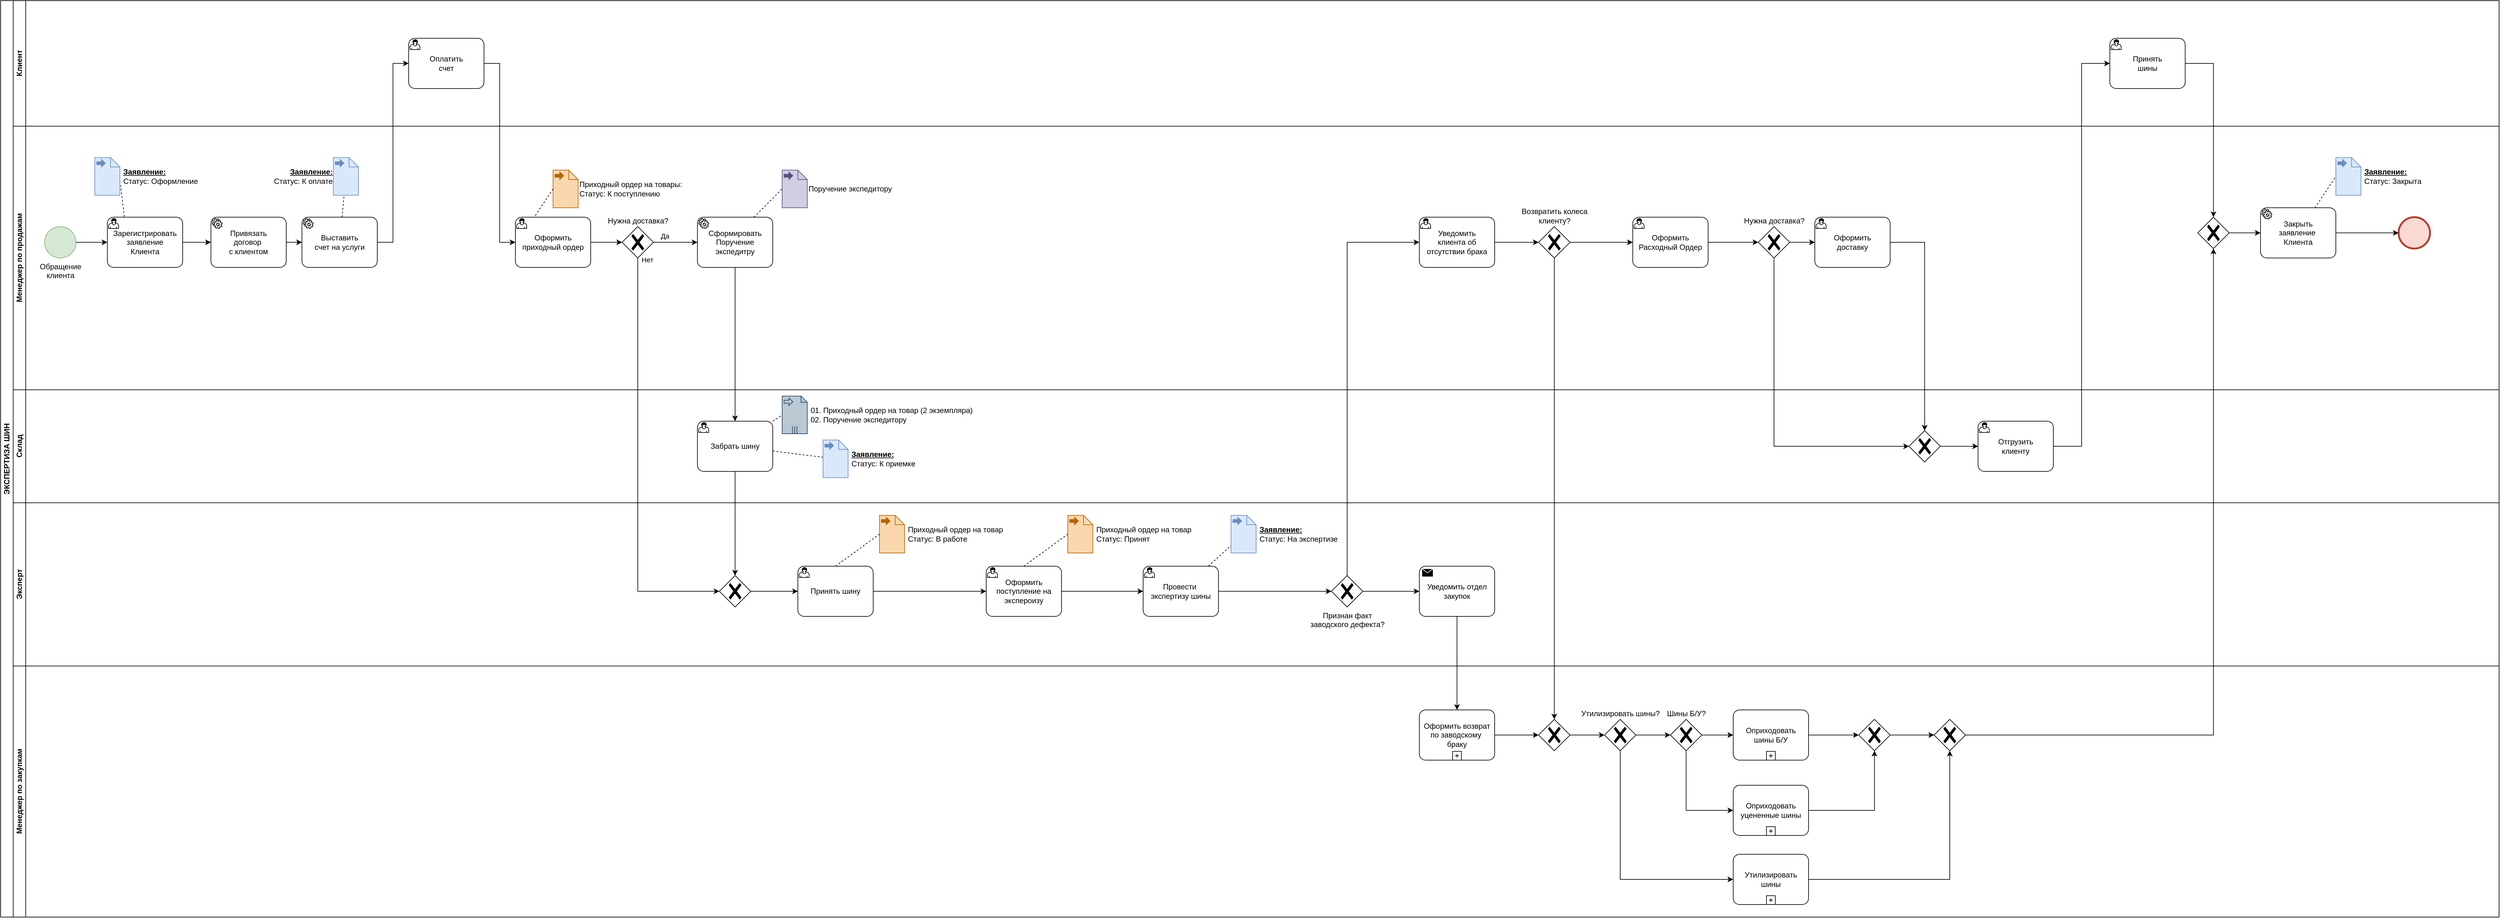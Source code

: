 <mxfile version="24.5.4" type="github">
  <diagram name="Page-1" id="2a216829-ef6e-dabb-86c1-c78162f3ba2b">
    <mxGraphModel dx="2788" dy="2712" grid="1" gridSize="10" guides="1" tooltips="1" connect="1" arrows="1" fold="1" page="1" pageScale="1" pageWidth="850" pageHeight="1100" background="none" math="0" shadow="0">
      <root>
        <mxCell id="0" />
        <mxCell id="1" parent="0" />
        <mxCell id="-9O4ighKIEZhMPFVjjVs-1" value="ЭКСПЕРТИЗА ШИН" style="swimlane;html=1;childLayout=stackLayout;resizeParent=1;resizeParentMax=0;horizontal=0;startSize=20;horizontalStack=0;whiteSpace=wrap;" vertex="1" parent="1">
          <mxGeometry x="30" y="-880" width="3980" height="1460" as="geometry" />
        </mxCell>
        <mxCell id="-9O4ighKIEZhMPFVjjVs-2" value="Клиент" style="swimlane;html=1;startSize=20;horizontal=0;" vertex="1" parent="-9O4ighKIEZhMPFVjjVs-1">
          <mxGeometry x="20" width="3960" height="200" as="geometry">
            <mxRectangle x="20" width="1130" height="30" as="alternateBounds" />
          </mxGeometry>
        </mxCell>
        <mxCell id="-9O4ighKIEZhMPFVjjVs-122" value="Оплатить&lt;div&gt;счет&lt;/div&gt;" style="points=[[0.25,0,0],[0.5,0,0],[0.75,0,0],[1,0.25,0],[1,0.5,0],[1,0.75,0],[0.75,1,0],[0.5,1,0],[0.25,1,0],[0,0.75,0],[0,0.5,0],[0,0.25,0]];shape=mxgraph.bpmn.task;whiteSpace=wrap;rectStyle=rounded;size=10;html=1;container=1;expand=0;collapsible=0;taskMarker=user;" vertex="1" parent="-9O4ighKIEZhMPFVjjVs-2">
          <mxGeometry x="630" y="60" width="120" height="80" as="geometry" />
        </mxCell>
        <mxCell id="-9O4ighKIEZhMPFVjjVs-202" value="Принять&lt;div&gt;шины&lt;/div&gt;" style="points=[[0.25,0,0],[0.5,0,0],[0.75,0,0],[1,0.25,0],[1,0.5,0],[1,0.75,0],[0.75,1,0],[0.5,1,0],[0.25,1,0],[0,0.75,0],[0,0.5,0],[0,0.25,0]];shape=mxgraph.bpmn.task;whiteSpace=wrap;rectStyle=rounded;size=10;html=1;container=1;expand=0;collapsible=0;taskMarker=user;" vertex="1" parent="-9O4ighKIEZhMPFVjjVs-2">
          <mxGeometry x="3340" y="60" width="120" height="80" as="geometry" />
        </mxCell>
        <mxCell id="-9O4ighKIEZhMPFVjjVs-98" value="Менеджер по продажам" style="swimlane;html=1;startSize=20;horizontal=0;" vertex="1" parent="-9O4ighKIEZhMPFVjjVs-1">
          <mxGeometry x="20" y="200" width="3960" height="420" as="geometry">
            <mxRectangle x="20" width="1130" height="30" as="alternateBounds" />
          </mxGeometry>
        </mxCell>
        <mxCell id="-9O4ighKIEZhMPFVjjVs-100" value="Обращение&lt;div&gt;клиента&lt;/div&gt;" style="points=[[0.145,0.145,0],[0.5,0,0],[0.855,0.145,0],[1,0.5,0],[0.855,0.855,0],[0.5,1,0],[0.145,0.855,0],[0,0.5,0]];shape=mxgraph.bpmn.event;html=1;verticalLabelPosition=bottom;labelBackgroundColor=#ffffff;verticalAlign=top;align=center;perimeter=ellipsePerimeter;outlineConnect=0;aspect=fixed;outline=standard;symbol=general;fillColor=#d5e8d4;strokeColor=#82b366;" vertex="1" parent="-9O4ighKIEZhMPFVjjVs-98">
          <mxGeometry x="50" y="160" width="50" height="50" as="geometry" />
        </mxCell>
        <mxCell id="-9O4ighKIEZhMPFVjjVs-101" value="Зарегистрировать&lt;div&gt;заявление&lt;/div&gt;&lt;div&gt;Клиента&lt;/div&gt;" style="points=[[0.25,0,0],[0.5,0,0],[0.75,0,0],[1,0.25,0],[1,0.5,0],[1,0.75,0],[0.75,1,0],[0.5,1,0],[0.25,1,0],[0,0.75,0],[0,0.5,0],[0,0.25,0]];shape=mxgraph.bpmn.task;whiteSpace=wrap;rectStyle=rounded;size=10;html=1;container=1;expand=0;collapsible=0;taskMarker=user;" vertex="1" parent="-9O4ighKIEZhMPFVjjVs-98">
          <mxGeometry x="150" y="145" width="120" height="80" as="geometry" />
        </mxCell>
        <mxCell id="-9O4ighKIEZhMPFVjjVs-104" value="Привязать&lt;div&gt;договор&amp;nbsp;&lt;/div&gt;&lt;div&gt;с клиентом&lt;/div&gt;" style="points=[[0.25,0,0],[0.5,0,0],[0.75,0,0],[1,0.25,0],[1,0.5,0],[1,0.75,0],[0.75,1,0],[0.5,1,0],[0.25,1,0],[0,0.75,0],[0,0.5,0],[0,0.25,0]];shape=mxgraph.bpmn.task;whiteSpace=wrap;rectStyle=rounded;size=10;html=1;container=1;expand=0;collapsible=0;taskMarker=service;" vertex="1" parent="-9O4ighKIEZhMPFVjjVs-98">
          <mxGeometry x="315" y="145" width="120" height="80" as="geometry" />
        </mxCell>
        <mxCell id="-9O4ighKIEZhMPFVjjVs-105" style="edgeStyle=orthogonalEdgeStyle;rounded=0;orthogonalLoop=1;jettySize=auto;html=1;entryX=0;entryY=0.5;entryDx=0;entryDy=0;entryPerimeter=0;" edge="1" parent="-9O4ighKIEZhMPFVjjVs-98" source="-9O4ighKIEZhMPFVjjVs-101" target="-9O4ighKIEZhMPFVjjVs-104">
          <mxGeometry relative="1" as="geometry" />
        </mxCell>
        <mxCell id="-9O4ighKIEZhMPFVjjVs-111" value="&amp;nbsp;&lt;b&gt;&lt;u&gt;Заявление:&lt;/u&gt;&lt;/b&gt;&lt;div&gt;&amp;nbsp;Статус: Оформление&lt;/div&gt;" style="shape=mxgraph.bpmn.data;labelPosition=right;verticalLabelPosition=middle;align=left;verticalAlign=middle;size=15;html=1;bpmnTransferType=output;fillColor=#dae8fc;strokeColor=#6c8ebf;" vertex="1" parent="-9O4ighKIEZhMPFVjjVs-98">
          <mxGeometry x="130" y="50" width="40" height="60" as="geometry" />
        </mxCell>
        <mxCell id="-9O4ighKIEZhMPFVjjVs-112" style="rounded=0;orthogonalLoop=1;jettySize=auto;html=1;exitX=0.225;exitY=-0.01;exitDx=0;exitDy=0;exitPerimeter=0;entryX=1.029;entryY=0.741;entryDx=0;entryDy=0;entryPerimeter=0;endArrow=none;endFill=0;dashed=1;" edge="1" parent="-9O4ighKIEZhMPFVjjVs-98" source="-9O4ighKIEZhMPFVjjVs-101" target="-9O4ighKIEZhMPFVjjVs-111">
          <mxGeometry relative="1" as="geometry" />
        </mxCell>
        <mxCell id="-9O4ighKIEZhMPFVjjVs-121" style="edgeStyle=orthogonalEdgeStyle;rounded=0;orthogonalLoop=1;jettySize=auto;html=1;entryX=0;entryY=0.5;entryDx=0;entryDy=0;entryPerimeter=0;" edge="1" parent="-9O4ighKIEZhMPFVjjVs-98" source="-9O4ighKIEZhMPFVjjVs-100" target="-9O4ighKIEZhMPFVjjVs-101">
          <mxGeometry relative="1" as="geometry" />
        </mxCell>
        <mxCell id="-9O4ighKIEZhMPFVjjVs-135" style="rounded=0;orthogonalLoop=1;jettySize=auto;html=1;dashed=1;endArrow=none;endFill=0;" edge="1" parent="-9O4ighKIEZhMPFVjjVs-98" source="-9O4ighKIEZhMPFVjjVs-123" target="-9O4ighKIEZhMPFVjjVs-134">
          <mxGeometry relative="1" as="geometry" />
        </mxCell>
        <mxCell id="-9O4ighKIEZhMPFVjjVs-123" value="Выставить&lt;div&gt;счет на услуги&lt;/div&gt;" style="points=[[0.25,0,0],[0.5,0,0],[0.75,0,0],[1,0.25,0],[1,0.5,0],[1,0.75,0],[0.75,1,0],[0.5,1,0],[0.25,1,0],[0,0.75,0],[0,0.5,0],[0,0.25,0]];shape=mxgraph.bpmn.task;whiteSpace=wrap;rectStyle=rounded;size=10;html=1;container=1;expand=0;collapsible=0;taskMarker=service;" vertex="1" parent="-9O4ighKIEZhMPFVjjVs-98">
          <mxGeometry x="460" y="145" width="120" height="80" as="geometry" />
        </mxCell>
        <mxCell id="-9O4ighKIEZhMPFVjjVs-124" style="edgeStyle=orthogonalEdgeStyle;rounded=0;orthogonalLoop=1;jettySize=auto;html=1;entryX=0;entryY=0.5;entryDx=0;entryDy=0;entryPerimeter=0;" edge="1" parent="-9O4ighKIEZhMPFVjjVs-98" source="-9O4ighKIEZhMPFVjjVs-104" target="-9O4ighKIEZhMPFVjjVs-123">
          <mxGeometry relative="1" as="geometry" />
        </mxCell>
        <mxCell id="-9O4ighKIEZhMPFVjjVs-103" value="Оформить приходный ордер" style="points=[[0.25,0,0],[0.5,0,0],[0.75,0,0],[1,0.25,0],[1,0.5,0],[1,0.75,0],[0.75,1,0],[0.5,1,0],[0.25,1,0],[0,0.75,0],[0,0.5,0],[0,0.25,0]];shape=mxgraph.bpmn.task;whiteSpace=wrap;rectStyle=rounded;size=10;html=1;container=1;expand=0;collapsible=0;taskMarker=user;" vertex="1" parent="-9O4ighKIEZhMPFVjjVs-98">
          <mxGeometry x="800" y="145" width="120" height="80" as="geometry" />
        </mxCell>
        <mxCell id="-9O4ighKIEZhMPFVjjVs-107" value="Нужна доставка?" style="points=[[0.25,0.25,0],[0.5,0,0],[0.75,0.25,0],[1,0.5,0],[0.75,0.75,0],[0.5,1,0],[0.25,0.75,0],[0,0.5,0]];shape=mxgraph.bpmn.gateway2;html=1;verticalLabelPosition=top;labelBackgroundColor=#ffffff;verticalAlign=bottom;align=center;perimeter=rhombusPerimeter;outlineConnect=0;outline=none;symbol=none;gwType=exclusive;labelPosition=center;" vertex="1" parent="-9O4ighKIEZhMPFVjjVs-98">
          <mxGeometry x="970" y="160" width="50" height="50" as="geometry" />
        </mxCell>
        <mxCell id="-9O4ighKIEZhMPFVjjVs-102" style="edgeStyle=orthogonalEdgeStyle;rounded=0;orthogonalLoop=1;jettySize=auto;html=1;" edge="1" parent="-9O4ighKIEZhMPFVjjVs-98" source="-9O4ighKIEZhMPFVjjVs-103" target="-9O4ighKIEZhMPFVjjVs-107">
          <mxGeometry relative="1" as="geometry" />
        </mxCell>
        <mxCell id="-9O4ighKIEZhMPFVjjVs-113" value="Приходный ордер на товары:&lt;div&gt;Статус: К поступлению&lt;/div&gt;" style="shape=mxgraph.bpmn.data;labelPosition=right;verticalLabelPosition=middle;align=left;verticalAlign=middle;size=15;html=1;bpmnTransferType=output;fillColor=#fad7ac;strokeColor=#b46504;" vertex="1" parent="-9O4ighKIEZhMPFVjjVs-98">
          <mxGeometry x="860" y="70" width="40" height="60" as="geometry" />
        </mxCell>
        <mxCell id="-9O4ighKIEZhMPFVjjVs-114" style="rounded=0;orthogonalLoop=1;jettySize=auto;html=1;entryX=0.25;entryY=0;entryDx=0;entryDy=0;entryPerimeter=0;exitX=0;exitY=0.5;exitDx=0;exitDy=0;exitPerimeter=0;endArrow=none;endFill=0;dashed=1;" edge="1" parent="-9O4ighKIEZhMPFVjjVs-98" source="-9O4ighKIEZhMPFVjjVs-113" target="-9O4ighKIEZhMPFVjjVs-103">
          <mxGeometry relative="1" as="geometry" />
        </mxCell>
        <mxCell id="-9O4ighKIEZhMPFVjjVs-108" value="Сформировать&lt;div&gt;Поручение экспедитру&lt;/div&gt;" style="points=[[0.25,0,0],[0.5,0,0],[0.75,0,0],[1,0.25,0],[1,0.5,0],[1,0.75,0],[0.75,1,0],[0.5,1,0],[0.25,1,0],[0,0.75,0],[0,0.5,0],[0,0.25,0]];shape=mxgraph.bpmn.task;whiteSpace=wrap;rectStyle=rounded;size=10;html=1;container=1;expand=0;collapsible=0;taskMarker=service;" vertex="1" parent="-9O4ighKIEZhMPFVjjVs-98">
          <mxGeometry x="1090" y="145" width="120" height="80" as="geometry" />
        </mxCell>
        <mxCell id="-9O4ighKIEZhMPFVjjVs-109" style="edgeStyle=orthogonalEdgeStyle;rounded=0;orthogonalLoop=1;jettySize=auto;html=1;entryX=0;entryY=0.5;entryDx=0;entryDy=0;entryPerimeter=0;" edge="1" parent="-9O4ighKIEZhMPFVjjVs-98" source="-9O4ighKIEZhMPFVjjVs-107" target="-9O4ighKIEZhMPFVjjVs-108">
          <mxGeometry relative="1" as="geometry" />
        </mxCell>
        <mxCell id="-9O4ighKIEZhMPFVjjVs-110" value="Да" style="edgeLabel;html=1;align=center;verticalAlign=middle;resizable=0;points=[];" vertex="1" connectable="0" parent="-9O4ighKIEZhMPFVjjVs-109">
          <mxGeometry x="-0.213" y="1" relative="1" as="geometry">
            <mxPoint x="-10" y="-9" as="offset" />
          </mxGeometry>
        </mxCell>
        <mxCell id="-9O4ighKIEZhMPFVjjVs-115" value="Поручение экспедитору" style="shape=mxgraph.bpmn.data;labelPosition=right;verticalLabelPosition=middle;align=left;verticalAlign=middle;size=15;html=1;bpmnTransferType=output;fillColor=#d0cee2;strokeColor=#56517e;" vertex="1" parent="-9O4ighKIEZhMPFVjjVs-98">
          <mxGeometry x="1225" y="70" width="40" height="60" as="geometry" />
        </mxCell>
        <mxCell id="-9O4ighKIEZhMPFVjjVs-127" style="rounded=0;orthogonalLoop=1;jettySize=auto;html=1;exitX=0.75;exitY=0;exitDx=0;exitDy=0;exitPerimeter=0;entryX=0;entryY=0.5;entryDx=0;entryDy=0;entryPerimeter=0;dashed=1;endArrow=none;endFill=0;" edge="1" parent="-9O4ighKIEZhMPFVjjVs-98" source="-9O4ighKIEZhMPFVjjVs-108" target="-9O4ighKIEZhMPFVjjVs-115">
          <mxGeometry relative="1" as="geometry" />
        </mxCell>
        <mxCell id="-9O4ighKIEZhMPFVjjVs-134" value="&amp;nbsp;&lt;b&gt;&lt;u&gt;Заявление:&lt;/u&gt;&lt;/b&gt;&lt;div&gt;&amp;nbsp;Статус: К оплате&lt;/div&gt;" style="shape=mxgraph.bpmn.data;labelPosition=left;verticalLabelPosition=middle;align=right;verticalAlign=middle;size=15;html=1;bpmnTransferType=output;fillColor=#dae8fc;strokeColor=#6c8ebf;" vertex="1" parent="-9O4ighKIEZhMPFVjjVs-98">
          <mxGeometry x="510" y="50" width="40" height="60" as="geometry" />
        </mxCell>
        <mxCell id="-9O4ighKIEZhMPFVjjVs-150" style="edgeStyle=orthogonalEdgeStyle;rounded=0;orthogonalLoop=1;jettySize=auto;html=1;entryX=0;entryY=0.5;entryDx=0;entryDy=0;entryPerimeter=0;" edge="1" parent="-9O4ighKIEZhMPFVjjVs-98" source="-9O4ighKIEZhMPFVjjVs-148" target="-9O4ighKIEZhMPFVjjVs-151">
          <mxGeometry relative="1" as="geometry">
            <mxPoint x="2330" y="185" as="targetPoint" />
          </mxGeometry>
        </mxCell>
        <mxCell id="-9O4ighKIEZhMPFVjjVs-148" value="Уведомить&lt;div&gt;клиента об&lt;/div&gt;&lt;div&gt;отсутствии брака&lt;/div&gt;" style="points=[[0.25,0,0],[0.5,0,0],[0.75,0,0],[1,0.25,0],[1,0.5,0],[1,0.75,0],[0.75,1,0],[0.5,1,0],[0.25,1,0],[0,0.75,0],[0,0.5,0],[0,0.25,0]];shape=mxgraph.bpmn.task;whiteSpace=wrap;rectStyle=rounded;size=10;html=1;container=1;expand=0;collapsible=0;taskMarker=user;" vertex="1" parent="-9O4ighKIEZhMPFVjjVs-98">
          <mxGeometry x="2240" y="145" width="120" height="80" as="geometry" />
        </mxCell>
        <mxCell id="-9O4ighKIEZhMPFVjjVs-193" style="edgeStyle=orthogonalEdgeStyle;rounded=0;orthogonalLoop=1;jettySize=auto;html=1;" edge="1" parent="-9O4ighKIEZhMPFVjjVs-98" source="-9O4ighKIEZhMPFVjjVs-151" target="-9O4ighKIEZhMPFVjjVs-192">
          <mxGeometry relative="1" as="geometry" />
        </mxCell>
        <mxCell id="-9O4ighKIEZhMPFVjjVs-151" value="Возвратить колеса&lt;div&gt;клиенту?&lt;/div&gt;" style="points=[[0.25,0.25,0],[0.5,0,0],[0.75,0.25,0],[1,0.5,0],[0.75,0.75,0],[0.5,1,0],[0.25,0.75,0],[0,0.5,0]];shape=mxgraph.bpmn.gateway2;html=1;verticalLabelPosition=top;labelBackgroundColor=#ffffff;verticalAlign=bottom;align=center;perimeter=rhombusPerimeter;outlineConnect=0;outline=none;symbol=none;gwType=exclusive;labelPosition=center;" vertex="1" parent="-9O4ighKIEZhMPFVjjVs-98">
          <mxGeometry x="2430" y="160" width="50" height="50" as="geometry" />
        </mxCell>
        <mxCell id="-9O4ighKIEZhMPFVjjVs-164" value="Нужна доставка?" style="points=[[0.25,0.25,0],[0.5,0,0],[0.75,0.25,0],[1,0.5,0],[0.75,0.75,0],[0.5,1,0],[0.25,0.75,0],[0,0.5,0]];shape=mxgraph.bpmn.gateway2;html=1;verticalLabelPosition=top;labelBackgroundColor=#ffffff;verticalAlign=bottom;align=center;perimeter=rhombusPerimeter;outlineConnect=0;outline=none;symbol=none;gwType=exclusive;labelPosition=center;" vertex="1" parent="-9O4ighKIEZhMPFVjjVs-98">
          <mxGeometry x="2780" y="160" width="50" height="50" as="geometry" />
        </mxCell>
        <mxCell id="-9O4ighKIEZhMPFVjjVs-190" value="Оформить&lt;div&gt;доставку&lt;/div&gt;" style="points=[[0.25,0,0],[0.5,0,0],[0.75,0,0],[1,0.25,0],[1,0.5,0],[1,0.75,0],[0.75,1,0],[0.5,1,0],[0.25,1,0],[0,0.75,0],[0,0.5,0],[0,0.25,0]];shape=mxgraph.bpmn.task;whiteSpace=wrap;rectStyle=rounded;size=10;html=1;container=1;expand=0;collapsible=0;taskMarker=user;" vertex="1" parent="-9O4ighKIEZhMPFVjjVs-98">
          <mxGeometry x="2870" y="145" width="120" height="80" as="geometry" />
        </mxCell>
        <mxCell id="-9O4ighKIEZhMPFVjjVs-191" style="edgeStyle=orthogonalEdgeStyle;rounded=0;orthogonalLoop=1;jettySize=auto;html=1;entryX=0;entryY=0.5;entryDx=0;entryDy=0;entryPerimeter=0;" edge="1" parent="-9O4ighKIEZhMPFVjjVs-98" source="-9O4ighKIEZhMPFVjjVs-164" target="-9O4ighKIEZhMPFVjjVs-190">
          <mxGeometry relative="1" as="geometry" />
        </mxCell>
        <mxCell id="-9O4ighKIEZhMPFVjjVs-192" value="Оформить&lt;div&gt;Расходный Ордер&lt;/div&gt;" style="points=[[0.25,0,0],[0.5,0,0],[0.75,0,0],[1,0.25,0],[1,0.5,0],[1,0.75,0],[0.75,1,0],[0.5,1,0],[0.25,1,0],[0,0.75,0],[0,0.5,0],[0,0.25,0]];shape=mxgraph.bpmn.task;whiteSpace=wrap;rectStyle=rounded;size=10;html=1;container=1;expand=0;collapsible=0;taskMarker=user;" vertex="1" parent="-9O4ighKIEZhMPFVjjVs-98">
          <mxGeometry x="2580" y="145" width="120" height="80" as="geometry" />
        </mxCell>
        <mxCell id="-9O4ighKIEZhMPFVjjVs-194" style="edgeStyle=orthogonalEdgeStyle;rounded=0;orthogonalLoop=1;jettySize=auto;html=1;entryX=0;entryY=0.5;entryDx=0;entryDy=0;entryPerimeter=0;" edge="1" parent="-9O4ighKIEZhMPFVjjVs-98" source="-9O4ighKIEZhMPFVjjVs-192" target="-9O4ighKIEZhMPFVjjVs-164">
          <mxGeometry relative="1" as="geometry" />
        </mxCell>
        <mxCell id="-9O4ighKIEZhMPFVjjVs-217" style="edgeStyle=orthogonalEdgeStyle;rounded=0;orthogonalLoop=1;jettySize=auto;html=1;" edge="1" parent="-9O4ighKIEZhMPFVjjVs-98" source="-9O4ighKIEZhMPFVjjVs-212" target="-9O4ighKIEZhMPFVjjVs-216">
          <mxGeometry relative="1" as="geometry" />
        </mxCell>
        <mxCell id="-9O4ighKIEZhMPFVjjVs-212" value="" style="points=[[0.25,0.25,0],[0.5,0,0],[0.75,0.25,0],[1,0.5,0],[0.75,0.75,0],[0.5,1,0],[0.25,0.75,0],[0,0.5,0]];shape=mxgraph.bpmn.gateway2;html=1;verticalLabelPosition=bottom;labelBackgroundColor=#ffffff;verticalAlign=top;align=center;perimeter=rhombusPerimeter;outlineConnect=0;outline=none;symbol=none;gwType=exclusive;" vertex="1" parent="-9O4ighKIEZhMPFVjjVs-98">
          <mxGeometry x="3480" y="145" width="50" height="50" as="geometry" />
        </mxCell>
        <mxCell id="-9O4ighKIEZhMPFVjjVs-216" value="Закрыть&lt;div&gt;заявление&amp;nbsp;&lt;/div&gt;&lt;div&gt;Клиента&lt;/div&gt;" style="points=[[0.25,0,0],[0.5,0,0],[0.75,0,0],[1,0.25,0],[1,0.5,0],[1,0.75,0],[0.75,1,0],[0.5,1,0],[0.25,1,0],[0,0.75,0],[0,0.5,0],[0,0.25,0]];shape=mxgraph.bpmn.task;whiteSpace=wrap;rectStyle=rounded;size=10;html=1;container=1;expand=0;collapsible=0;taskMarker=service;" vertex="1" parent="-9O4ighKIEZhMPFVjjVs-98">
          <mxGeometry x="3580" y="130" width="120" height="80" as="geometry" />
        </mxCell>
        <mxCell id="-9O4ighKIEZhMPFVjjVs-219" value="" style="points=[[0.145,0.145,0],[0.5,0,0],[0.855,0.145,0],[1,0.5,0],[0.855,0.855,0],[0.5,1,0],[0.145,0.855,0],[0,0.5,0]];shape=mxgraph.bpmn.event;html=1;verticalLabelPosition=bottom;labelBackgroundColor=#ffffff;verticalAlign=top;align=center;perimeter=ellipsePerimeter;outlineConnect=0;aspect=fixed;outline=end;symbol=terminate2;fillColor=#fad9d5;strokeColor=#ae4132;" vertex="1" parent="-9O4ighKIEZhMPFVjjVs-98">
          <mxGeometry x="3800" y="145" width="50" height="50" as="geometry" />
        </mxCell>
        <mxCell id="-9O4ighKIEZhMPFVjjVs-220" style="edgeStyle=orthogonalEdgeStyle;rounded=0;orthogonalLoop=1;jettySize=auto;html=1;entryX=0;entryY=0.5;entryDx=0;entryDy=0;entryPerimeter=0;" edge="1" parent="-9O4ighKIEZhMPFVjjVs-98" source="-9O4ighKIEZhMPFVjjVs-216" target="-9O4ighKIEZhMPFVjjVs-219">
          <mxGeometry relative="1" as="geometry" />
        </mxCell>
        <mxCell id="-9O4ighKIEZhMPFVjjVs-221" value="&amp;nbsp;&lt;b&gt;&lt;u&gt;Заявление:&lt;/u&gt;&lt;/b&gt;&lt;div&gt;&amp;nbsp;Статус: Закрыта&lt;/div&gt;" style="shape=mxgraph.bpmn.data;labelPosition=right;verticalLabelPosition=middle;align=left;verticalAlign=middle;size=15;html=1;bpmnTransferType=output;fillColor=#dae8fc;strokeColor=#6c8ebf;" vertex="1" parent="-9O4ighKIEZhMPFVjjVs-98">
          <mxGeometry x="3700" y="50" width="40" height="60" as="geometry" />
        </mxCell>
        <mxCell id="-9O4ighKIEZhMPFVjjVs-222" style="rounded=0;orthogonalLoop=1;jettySize=auto;html=1;entryX=0;entryY=0.5;entryDx=0;entryDy=0;entryPerimeter=0;dashed=1;endArrow=none;endFill=0;" edge="1" parent="-9O4ighKIEZhMPFVjjVs-98" source="-9O4ighKIEZhMPFVjjVs-216" target="-9O4ighKIEZhMPFVjjVs-221">
          <mxGeometry relative="1" as="geometry" />
        </mxCell>
        <mxCell id="-9O4ighKIEZhMPFVjjVs-3" value="Склад" style="swimlane;html=1;startSize=20;horizontal=0;" vertex="1" parent="-9O4ighKIEZhMPFVjjVs-1">
          <mxGeometry x="20" y="620" width="3960" height="180" as="geometry" />
        </mxCell>
        <mxCell id="-9O4ighKIEZhMPFVjjVs-137" style="rounded=0;orthogonalLoop=1;jettySize=auto;html=1;dashed=1;endArrow=none;endFill=0;" edge="1" parent="-9O4ighKIEZhMPFVjjVs-3" source="-9O4ighKIEZhMPFVjjVs-42" target="-9O4ighKIEZhMPFVjjVs-136">
          <mxGeometry relative="1" as="geometry" />
        </mxCell>
        <mxCell id="-9O4ighKIEZhMPFVjjVs-42" value="Забрать шину" style="points=[[0.25,0,0],[0.5,0,0],[0.75,0,0],[1,0.25,0],[1,0.5,0],[1,0.75,0],[0.75,1,0],[0.5,1,0],[0.25,1,0],[0,0.75,0],[0,0.5,0],[0,0.25,0]];shape=mxgraph.bpmn.task;whiteSpace=wrap;rectStyle=rounded;size=10;html=1;container=1;expand=0;collapsible=0;taskMarker=user;" vertex="1" parent="-9O4ighKIEZhMPFVjjVs-3">
          <mxGeometry x="1090" y="50" width="120" height="80" as="geometry" />
        </mxCell>
        <mxCell id="-9O4ighKIEZhMPFVjjVs-83" value="&amp;nbsp;01. Приходный ордер на товар (2 экземпляра)&lt;div&gt;&amp;nbsp;02. Поручение экспедитору&lt;/div&gt;" style="shape=mxgraph.bpmn.data;labelPosition=right;verticalLabelPosition=middle;align=left;verticalAlign=middle;size=10;html=1;bpmnTransferType=input;isCollection=1;fillColor=#bac8d3;strokeColor=#23445d;" vertex="1" parent="-9O4ighKIEZhMPFVjjVs-3">
          <mxGeometry x="1225" y="10" width="40" height="60" as="geometry" />
        </mxCell>
        <mxCell id="-9O4ighKIEZhMPFVjjVs-84" style="rounded=0;orthogonalLoop=1;jettySize=auto;html=1;entryX=0;entryY=0.5;entryDx=0;entryDy=0;entryPerimeter=0;dashed=1;endArrow=none;endFill=0;" edge="1" parent="-9O4ighKIEZhMPFVjjVs-3" source="-9O4ighKIEZhMPFVjjVs-42" target="-9O4ighKIEZhMPFVjjVs-83">
          <mxGeometry relative="1" as="geometry" />
        </mxCell>
        <mxCell id="-9O4ighKIEZhMPFVjjVs-136" value="&amp;nbsp;&lt;b&gt;&lt;u&gt;Заявление:&lt;/u&gt;&lt;/b&gt;&lt;div&gt;&amp;nbsp;Статус: К приемке&lt;/div&gt;" style="shape=mxgraph.bpmn.data;labelPosition=right;verticalLabelPosition=middle;align=left;verticalAlign=middle;size=15;html=1;bpmnTransferType=output;fillColor=#dae8fc;strokeColor=#6c8ebf;" vertex="1" parent="-9O4ighKIEZhMPFVjjVs-3">
          <mxGeometry x="1290" y="80" width="40" height="60" as="geometry" />
        </mxCell>
        <mxCell id="-9O4ighKIEZhMPFVjjVs-195" value="Отгрузить&lt;div&gt;клиенту&lt;/div&gt;" style="points=[[0.25,0,0],[0.5,0,0],[0.75,0,0],[1,0.25,0],[1,0.5,0],[1,0.75,0],[0.75,1,0],[0.5,1,0],[0.25,1,0],[0,0.75,0],[0,0.5,0],[0,0.25,0]];shape=mxgraph.bpmn.task;whiteSpace=wrap;rectStyle=rounded;size=10;html=1;container=1;expand=0;collapsible=0;taskMarker=user;" vertex="1" parent="-9O4ighKIEZhMPFVjjVs-3">
          <mxGeometry x="3130" y="50" width="120" height="80" as="geometry" />
        </mxCell>
        <mxCell id="-9O4ighKIEZhMPFVjjVs-197" value="" style="points=[[0.25,0.25,0],[0.5,0,0],[0.75,0.25,0],[1,0.5,0],[0.75,0.75,0],[0.5,1,0],[0.25,0.75,0],[0,0.5,0]];shape=mxgraph.bpmn.gateway2;html=1;verticalLabelPosition=top;labelBackgroundColor=#ffffff;verticalAlign=bottom;align=center;perimeter=rhombusPerimeter;outlineConnect=0;outline=none;symbol=none;gwType=exclusive;labelPosition=center;" vertex="1" parent="-9O4ighKIEZhMPFVjjVs-3">
          <mxGeometry x="3020" y="65" width="50" height="50" as="geometry" />
        </mxCell>
        <mxCell id="-9O4ighKIEZhMPFVjjVs-201" style="edgeStyle=orthogonalEdgeStyle;rounded=0;orthogonalLoop=1;jettySize=auto;html=1;entryX=0;entryY=0.5;entryDx=0;entryDy=0;entryPerimeter=0;" edge="1" parent="-9O4ighKIEZhMPFVjjVs-3" source="-9O4ighKIEZhMPFVjjVs-197" target="-9O4ighKIEZhMPFVjjVs-195">
          <mxGeometry relative="1" as="geometry" />
        </mxCell>
        <mxCell id="-9O4ighKIEZhMPFVjjVs-4" value="Эксперт" style="swimlane;html=1;startSize=20;horizontal=0;" vertex="1" parent="-9O4ighKIEZhMPFVjjVs-1">
          <mxGeometry x="20" y="800" width="3960" height="260" as="geometry" />
        </mxCell>
        <mxCell id="-9O4ighKIEZhMPFVjjVs-45" value="" style="points=[[0.25,0.25,0],[0.5,0,0],[0.75,0.25,0],[1,0.5,0],[0.75,0.75,0],[0.5,1,0],[0.25,0.75,0],[0,0.5,0]];shape=mxgraph.bpmn.gateway2;html=1;verticalLabelPosition=top;labelBackgroundColor=#ffffff;verticalAlign=bottom;align=center;perimeter=rhombusPerimeter;outlineConnect=0;outline=none;symbol=none;gwType=exclusive;labelPosition=center;" vertex="1" parent="-9O4ighKIEZhMPFVjjVs-4">
          <mxGeometry x="1125" y="116" width="50" height="50" as="geometry" />
        </mxCell>
        <mxCell id="-9O4ighKIEZhMPFVjjVs-49" value="Принять шину" style="points=[[0.25,0,0],[0.5,0,0],[0.75,0,0],[1,0.25,0],[1,0.5,0],[1,0.75,0],[0.75,1,0],[0.5,1,0],[0.25,1,0],[0,0.75,0],[0,0.5,0],[0,0.25,0]];shape=mxgraph.bpmn.task;whiteSpace=wrap;rectStyle=rounded;size=10;html=1;container=1;expand=0;collapsible=0;taskMarker=user;" vertex="1" parent="-9O4ighKIEZhMPFVjjVs-4">
          <mxGeometry x="1250" y="101" width="120" height="80" as="geometry" />
        </mxCell>
        <mxCell id="-9O4ighKIEZhMPFVjjVs-51" style="edgeStyle=orthogonalEdgeStyle;rounded=0;orthogonalLoop=1;jettySize=auto;html=1;" edge="1" parent="-9O4ighKIEZhMPFVjjVs-4" source="-9O4ighKIEZhMPFVjjVs-45" target="-9O4ighKIEZhMPFVjjVs-49">
          <mxGeometry relative="1" as="geometry" />
        </mxCell>
        <mxCell id="-9O4ighKIEZhMPFVjjVs-92" value="&lt;span style=&quot;text-align: left;&quot;&gt;&amp;nbsp;Приходный ордер на товар&lt;/span&gt;&lt;div style=&quot;text-align: left;&quot;&gt;&amp;nbsp;Статус: В работе&lt;/div&gt;" style="shape=mxgraph.bpmn.data;labelPosition=right;verticalLabelPosition=middle;align=left;verticalAlign=middle;size=15;html=1;bpmnTransferType=output;fillColor=#fad7ac;strokeColor=#b46504;" vertex="1" parent="-9O4ighKIEZhMPFVjjVs-4">
          <mxGeometry x="1380" y="20" width="40" height="60" as="geometry" />
        </mxCell>
        <mxCell id="-9O4ighKIEZhMPFVjjVs-89" style="rounded=0;orthogonalLoop=1;jettySize=auto;html=1;exitX=0.5;exitY=0;exitDx=0;exitDy=0;exitPerimeter=0;endArrow=none;endFill=0;dashed=1;entryX=0;entryY=0.5;entryDx=0;entryDy=0;entryPerimeter=0;" edge="1" parent="-9O4ighKIEZhMPFVjjVs-4" source="-9O4ighKIEZhMPFVjjVs-49" target="-9O4ighKIEZhMPFVjjVs-92">
          <mxGeometry relative="1" as="geometry">
            <mxPoint x="1400.72" y="91.76" as="targetPoint" />
          </mxGeometry>
        </mxCell>
        <mxCell id="-9O4ighKIEZhMPFVjjVs-52" value="Оформить поступление на экспероизу" style="points=[[0.25,0,0],[0.5,0,0],[0.75,0,0],[1,0.25,0],[1,0.5,0],[1,0.75,0],[0.75,1,0],[0.5,1,0],[0.25,1,0],[0,0.75,0],[0,0.5,0],[0,0.25,0]];shape=mxgraph.bpmn.task;whiteSpace=wrap;rectStyle=rounded;size=10;html=1;container=1;expand=0;collapsible=0;taskMarker=user;" vertex="1" parent="-9O4ighKIEZhMPFVjjVs-4">
          <mxGeometry x="1550" y="101" width="120" height="80" as="geometry" />
        </mxCell>
        <mxCell id="-9O4ighKIEZhMPFVjjVs-53" style="edgeStyle=orthogonalEdgeStyle;rounded=0;orthogonalLoop=1;jettySize=auto;html=1;entryX=0;entryY=0.5;entryDx=0;entryDy=0;entryPerimeter=0;" edge="1" parent="-9O4ighKIEZhMPFVjjVs-4" source="-9O4ighKIEZhMPFVjjVs-49" target="-9O4ighKIEZhMPFVjjVs-52">
          <mxGeometry relative="1" as="geometry" />
        </mxCell>
        <mxCell id="-9O4ighKIEZhMPFVjjVs-95" value="&lt;span style=&quot;text-align: left;&quot;&gt;&amp;nbsp;Приходный ордер на товар&lt;/span&gt;&lt;div style=&quot;text-align: left;&quot;&gt;&amp;nbsp;Статус: Принят&lt;/div&gt;" style="shape=mxgraph.bpmn.data;labelPosition=right;verticalLabelPosition=middle;align=left;verticalAlign=middle;size=15;html=1;bpmnTransferType=output;fillColor=#fad7ac;strokeColor=#b46504;" vertex="1" parent="-9O4ighKIEZhMPFVjjVs-4">
          <mxGeometry x="1680" y="20" width="40" height="60" as="geometry" />
        </mxCell>
        <mxCell id="-9O4ighKIEZhMPFVjjVs-96" style="rounded=0;orthogonalLoop=1;jettySize=auto;html=1;exitX=0.5;exitY=0;exitDx=0;exitDy=0;exitPerimeter=0;entryX=0;entryY=0.5;entryDx=0;entryDy=0;entryPerimeter=0;dashed=1;endArrow=none;endFill=0;" edge="1" parent="-9O4ighKIEZhMPFVjjVs-4" source="-9O4ighKIEZhMPFVjjVs-52" target="-9O4ighKIEZhMPFVjjVs-95">
          <mxGeometry relative="1" as="geometry">
            <mxPoint x="1680.0" y="86" as="targetPoint" />
          </mxGeometry>
        </mxCell>
        <mxCell id="-9O4ighKIEZhMPFVjjVs-74" value="Провести&amp;nbsp;&lt;div&gt;экспертизу шины&lt;/div&gt;" style="points=[[0.25,0,0],[0.5,0,0],[0.75,0,0],[1,0.25,0],[1,0.5,0],[1,0.75,0],[0.75,1,0],[0.5,1,0],[0.25,1,0],[0,0.75,0],[0,0.5,0],[0,0.25,0]];shape=mxgraph.bpmn.task;whiteSpace=wrap;rectStyle=rounded;size=10;html=1;container=1;expand=0;collapsible=0;taskMarker=user;" vertex="1" parent="-9O4ighKIEZhMPFVjjVs-4">
          <mxGeometry x="1800" y="101" width="120" height="80" as="geometry" />
        </mxCell>
        <mxCell id="-9O4ighKIEZhMPFVjjVs-75" style="edgeStyle=orthogonalEdgeStyle;rounded=0;orthogonalLoop=1;jettySize=auto;html=1;" edge="1" parent="-9O4ighKIEZhMPFVjjVs-4" source="-9O4ighKIEZhMPFVjjVs-52" target="-9O4ighKIEZhMPFVjjVs-74">
          <mxGeometry relative="1" as="geometry" />
        </mxCell>
        <mxCell id="-9O4ighKIEZhMPFVjjVs-143" value="Признан факт&lt;div&gt;заводского дефекта?&lt;/div&gt;" style="points=[[0.25,0.25,0],[0.5,0,0],[0.75,0.25,0],[1,0.5,0],[0.75,0.75,0],[0.5,1,0],[0.25,0.75,0],[0,0.5,0]];shape=mxgraph.bpmn.gateway2;html=1;verticalLabelPosition=bottom;labelBackgroundColor=#ffffff;verticalAlign=top;align=center;perimeter=rhombusPerimeter;outlineConnect=0;outline=none;symbol=none;gwType=exclusive;labelPosition=center;" vertex="1" parent="-9O4ighKIEZhMPFVjjVs-4">
          <mxGeometry x="2100" y="116" width="50" height="50" as="geometry" />
        </mxCell>
        <mxCell id="-9O4ighKIEZhMPFVjjVs-144" style="edgeStyle=orthogonalEdgeStyle;rounded=0;orthogonalLoop=1;jettySize=auto;html=1;" edge="1" parent="-9O4ighKIEZhMPFVjjVs-4" source="-9O4ighKIEZhMPFVjjVs-74" target="-9O4ighKIEZhMPFVjjVs-143">
          <mxGeometry relative="1" as="geometry" />
        </mxCell>
        <mxCell id="-9O4ighKIEZhMPFVjjVs-168" value="Уведомить отдел&lt;div&gt;закупок&lt;/div&gt;" style="points=[[0.25,0,0],[0.5,0,0],[0.75,0,0],[1,0.25,0],[1,0.5,0],[1,0.75,0],[0.75,1,0],[0.5,1,0],[0.25,1,0],[0,0.75,0],[0,0.5,0],[0,0.25,0]];shape=mxgraph.bpmn.task;whiteSpace=wrap;rectStyle=rounded;size=10;html=1;container=1;expand=0;collapsible=0;taskMarker=send;" vertex="1" parent="-9O4ighKIEZhMPFVjjVs-4">
          <mxGeometry x="2240" y="101" width="120" height="80" as="geometry" />
        </mxCell>
        <mxCell id="-9O4ighKIEZhMPFVjjVs-169" style="edgeStyle=orthogonalEdgeStyle;rounded=0;orthogonalLoop=1;jettySize=auto;html=1;" edge="1" parent="-9O4ighKIEZhMPFVjjVs-4" source="-9O4ighKIEZhMPFVjjVs-143" target="-9O4ighKIEZhMPFVjjVs-168">
          <mxGeometry relative="1" as="geometry" />
        </mxCell>
        <mxCell id="-9O4ighKIEZhMPFVjjVs-140" value="&amp;nbsp;&lt;b&gt;&lt;u&gt;Заявление:&lt;/u&gt;&lt;/b&gt;&lt;div&gt;&amp;nbsp;Статус: На экспертизе&lt;/div&gt;" style="shape=mxgraph.bpmn.data;labelPosition=right;verticalLabelPosition=middle;align=left;verticalAlign=middle;size=15;html=1;bpmnTransferType=output;fillColor=#dae8fc;strokeColor=#6c8ebf;" vertex="1" parent="-9O4ighKIEZhMPFVjjVs-4">
          <mxGeometry x="1940" y="20" width="40" height="60" as="geometry" />
        </mxCell>
        <mxCell id="-9O4ighKIEZhMPFVjjVs-141" style="rounded=0;orthogonalLoop=1;jettySize=auto;html=1;dashed=1;endArrow=none;endFill=0;" edge="1" parent="-9O4ighKIEZhMPFVjjVs-4" source="-9O4ighKIEZhMPFVjjVs-74" target="-9O4ighKIEZhMPFVjjVs-140">
          <mxGeometry relative="1" as="geometry" />
        </mxCell>
        <mxCell id="-9O4ighKIEZhMPFVjjVs-50" style="edgeStyle=orthogonalEdgeStyle;rounded=0;orthogonalLoop=1;jettySize=auto;html=1;entryX=0.5;entryY=0;entryDx=0;entryDy=0;entryPerimeter=0;" edge="1" parent="-9O4ighKIEZhMPFVjjVs-1" source="-9O4ighKIEZhMPFVjjVs-42" target="-9O4ighKIEZhMPFVjjVs-45">
          <mxGeometry relative="1" as="geometry" />
        </mxCell>
        <mxCell id="-9O4ighKIEZhMPFVjjVs-125" style="edgeStyle=orthogonalEdgeStyle;rounded=0;orthogonalLoop=1;jettySize=auto;html=1;entryX=0;entryY=0.5;entryDx=0;entryDy=0;entryPerimeter=0;" edge="1" parent="-9O4ighKIEZhMPFVjjVs-1" source="-9O4ighKIEZhMPFVjjVs-123" target="-9O4ighKIEZhMPFVjjVs-122">
          <mxGeometry relative="1" as="geometry" />
        </mxCell>
        <mxCell id="-9O4ighKIEZhMPFVjjVs-126" style="edgeStyle=orthogonalEdgeStyle;rounded=0;orthogonalLoop=1;jettySize=auto;html=1;entryX=0;entryY=0.5;entryDx=0;entryDy=0;entryPerimeter=0;" edge="1" parent="-9O4ighKIEZhMPFVjjVs-1" source="-9O4ighKIEZhMPFVjjVs-122" target="-9O4ighKIEZhMPFVjjVs-103">
          <mxGeometry relative="1" as="geometry" />
        </mxCell>
        <mxCell id="-9O4ighKIEZhMPFVjjVs-118" style="edgeStyle=orthogonalEdgeStyle;rounded=0;orthogonalLoop=1;jettySize=auto;html=1;entryX=0.5;entryY=0;entryDx=0;entryDy=0;entryPerimeter=0;" edge="1" parent="-9O4ighKIEZhMPFVjjVs-1" source="-9O4ighKIEZhMPFVjjVs-108" target="-9O4ighKIEZhMPFVjjVs-42">
          <mxGeometry relative="1" as="geometry" />
        </mxCell>
        <mxCell id="-9O4ighKIEZhMPFVjjVs-128" style="edgeStyle=orthogonalEdgeStyle;rounded=0;orthogonalLoop=1;jettySize=auto;html=1;entryX=0;entryY=0.5;entryDx=0;entryDy=0;entryPerimeter=0;" edge="1" parent="-9O4ighKIEZhMPFVjjVs-1" source="-9O4ighKIEZhMPFVjjVs-107" target="-9O4ighKIEZhMPFVjjVs-45">
          <mxGeometry relative="1" as="geometry">
            <Array as="points">
              <mxPoint x="1015" y="941" />
            </Array>
          </mxGeometry>
        </mxCell>
        <mxCell id="-9O4ighKIEZhMPFVjjVs-129" value="Нет" style="edgeLabel;html=1;align=center;verticalAlign=middle;resizable=0;points=[];" vertex="1" connectable="0" parent="-9O4ighKIEZhMPFVjjVs-128">
          <mxGeometry x="-0.561" y="4" relative="1" as="geometry">
            <mxPoint x="11" y="-142" as="offset" />
          </mxGeometry>
        </mxCell>
        <mxCell id="-9O4ighKIEZhMPFVjjVs-149" style="edgeStyle=orthogonalEdgeStyle;rounded=0;orthogonalLoop=1;jettySize=auto;html=1;entryX=0;entryY=0.5;entryDx=0;entryDy=0;entryPerimeter=0;" edge="1" parent="-9O4ighKIEZhMPFVjjVs-1" source="-9O4ighKIEZhMPFVjjVs-143" target="-9O4ighKIEZhMPFVjjVs-148">
          <mxGeometry relative="1" as="geometry">
            <Array as="points">
              <mxPoint x="2145" y="385" />
            </Array>
          </mxGeometry>
        </mxCell>
        <mxCell id="-9O4ighKIEZhMPFVjjVs-171" style="edgeStyle=orthogonalEdgeStyle;rounded=0;orthogonalLoop=1;jettySize=auto;html=1;" edge="1" parent="-9O4ighKIEZhMPFVjjVs-1" source="-9O4ighKIEZhMPFVjjVs-168" target="-9O4ighKIEZhMPFVjjVs-170">
          <mxGeometry relative="1" as="geometry" />
        </mxCell>
        <mxCell id="-9O4ighKIEZhMPFVjjVs-161" style="edgeStyle=orthogonalEdgeStyle;rounded=0;orthogonalLoop=1;jettySize=auto;html=1;entryX=0.5;entryY=0;entryDx=0;entryDy=0;entryPerimeter=0;" edge="1" parent="-9O4ighKIEZhMPFVjjVs-1" source="-9O4ighKIEZhMPFVjjVs-151" target="-9O4ighKIEZhMPFVjjVs-183">
          <mxGeometry relative="1" as="geometry">
            <mxPoint x="2795" y="500" as="targetPoint" />
          </mxGeometry>
        </mxCell>
        <mxCell id="-9O4ighKIEZhMPFVjjVs-199" style="edgeStyle=orthogonalEdgeStyle;rounded=0;orthogonalLoop=1;jettySize=auto;html=1;entryX=0;entryY=0.5;entryDx=0;entryDy=0;entryPerimeter=0;" edge="1" parent="-9O4ighKIEZhMPFVjjVs-1" source="-9O4ighKIEZhMPFVjjVs-164" target="-9O4ighKIEZhMPFVjjVs-197">
          <mxGeometry relative="1" as="geometry">
            <Array as="points">
              <mxPoint x="2825" y="710" />
            </Array>
          </mxGeometry>
        </mxCell>
        <mxCell id="-9O4ighKIEZhMPFVjjVs-200" style="edgeStyle=orthogonalEdgeStyle;rounded=0;orthogonalLoop=1;jettySize=auto;html=1;entryX=0.5;entryY=0;entryDx=0;entryDy=0;entryPerimeter=0;" edge="1" parent="-9O4ighKIEZhMPFVjjVs-1" source="-9O4ighKIEZhMPFVjjVs-190" target="-9O4ighKIEZhMPFVjjVs-197">
          <mxGeometry relative="1" as="geometry" />
        </mxCell>
        <mxCell id="-9O4ighKIEZhMPFVjjVs-203" style="edgeStyle=orthogonalEdgeStyle;rounded=0;orthogonalLoop=1;jettySize=auto;html=1;entryX=0;entryY=0.5;entryDx=0;entryDy=0;entryPerimeter=0;" edge="1" parent="-9O4ighKIEZhMPFVjjVs-1" source="-9O4ighKIEZhMPFVjjVs-195" target="-9O4ighKIEZhMPFVjjVs-202">
          <mxGeometry relative="1" as="geometry" />
        </mxCell>
        <mxCell id="-9O4ighKIEZhMPFVjjVs-70" value="Менеджер по закупкам" style="swimlane;html=1;startSize=20;horizontal=0;" vertex="1" parent="-9O4ighKIEZhMPFVjjVs-1">
          <mxGeometry x="20" y="1060" width="3960" height="400" as="geometry" />
        </mxCell>
        <mxCell id="-9O4ighKIEZhMPFVjjVs-185" style="edgeStyle=orthogonalEdgeStyle;rounded=0;orthogonalLoop=1;jettySize=auto;html=1;" edge="1" parent="-9O4ighKIEZhMPFVjjVs-70" source="-9O4ighKIEZhMPFVjjVs-170" target="-9O4ighKIEZhMPFVjjVs-183">
          <mxGeometry relative="1" as="geometry" />
        </mxCell>
        <mxCell id="-9O4ighKIEZhMPFVjjVs-170" value="Оформить возврат&lt;div&gt;по заводскому&amp;nbsp;&lt;/div&gt;&lt;div&gt;браку&lt;/div&gt;" style="points=[[0.25,0,0],[0.5,0,0],[0.75,0,0],[1,0.25,0],[1,0.5,0],[1,0.75,0],[0.75,1,0],[0.5,1,0],[0.25,1,0],[0,0.75,0],[0,0.5,0],[0,0.25,0]];shape=mxgraph.bpmn.task;whiteSpace=wrap;rectStyle=rounded;size=10;html=1;container=1;expand=0;collapsible=0;taskMarker=abstract;isLoopSub=1;" vertex="1" parent="-9O4ighKIEZhMPFVjjVs-70">
          <mxGeometry x="2240" y="70" width="120" height="80" as="geometry" />
        </mxCell>
        <mxCell id="-9O4ighKIEZhMPFVjjVs-186" style="edgeStyle=orthogonalEdgeStyle;rounded=0;orthogonalLoop=1;jettySize=auto;html=1;" edge="1" parent="-9O4ighKIEZhMPFVjjVs-70" source="-9O4ighKIEZhMPFVjjVs-172" target="-9O4ighKIEZhMPFVjjVs-181">
          <mxGeometry relative="1" as="geometry" />
        </mxCell>
        <mxCell id="-9O4ighKIEZhMPFVjjVs-172" value="Утилизировать шины?" style="points=[[0.25,0.25,0],[0.5,0,0],[0.75,0.25,0],[1,0.5,0],[0.75,0.75,0],[0.5,1,0],[0.25,0.75,0],[0,0.5,0]];shape=mxgraph.bpmn.gateway2;html=1;verticalLabelPosition=top;labelBackgroundColor=#ffffff;verticalAlign=bottom;align=center;perimeter=rhombusPerimeter;outlineConnect=0;outline=none;symbol=none;gwType=exclusive;labelPosition=center;" vertex="1" parent="-9O4ighKIEZhMPFVjjVs-70">
          <mxGeometry x="2535" y="85" width="50" height="50" as="geometry" />
        </mxCell>
        <mxCell id="-9O4ighKIEZhMPFVjjVs-173" value="Утилизировать&lt;div&gt;шины&lt;/div&gt;" style="points=[[0.25,0,0],[0.5,0,0],[0.75,0,0],[1,0.25,0],[1,0.5,0],[1,0.75,0],[0.75,1,0],[0.5,1,0],[0.25,1,0],[0,0.75,0],[0,0.5,0],[0,0.25,0]];shape=mxgraph.bpmn.task;whiteSpace=wrap;rectStyle=rounded;size=10;html=1;container=1;expand=0;collapsible=0;taskMarker=abstract;isLoopSub=1;" vertex="1" parent="-9O4ighKIEZhMPFVjjVs-70">
          <mxGeometry x="2740" y="300" width="120" height="80" as="geometry" />
        </mxCell>
        <mxCell id="-9O4ighKIEZhMPFVjjVs-206" style="edgeStyle=orthogonalEdgeStyle;rounded=0;orthogonalLoop=1;jettySize=auto;html=1;" edge="1" parent="-9O4ighKIEZhMPFVjjVs-70" source="-9O4ighKIEZhMPFVjjVs-177" target="-9O4ighKIEZhMPFVjjVs-205">
          <mxGeometry relative="1" as="geometry" />
        </mxCell>
        <mxCell id="-9O4ighKIEZhMPFVjjVs-177" value="Оприходовать&lt;div&gt;шины Б/У&lt;/div&gt;" style="points=[[0.25,0,0],[0.5,0,0],[0.75,0,0],[1,0.25,0],[1,0.5,0],[1,0.75,0],[0.75,1,0],[0.5,1,0],[0.25,1,0],[0,0.75,0],[0,0.5,0],[0,0.25,0]];shape=mxgraph.bpmn.task;whiteSpace=wrap;rectStyle=rounded;size=10;html=1;container=1;expand=0;collapsible=0;taskMarker=abstract;isLoopSub=1;" vertex="1" parent="-9O4ighKIEZhMPFVjjVs-70">
          <mxGeometry x="2740" y="70" width="120" height="80" as="geometry" />
        </mxCell>
        <mxCell id="-9O4ighKIEZhMPFVjjVs-187" style="edgeStyle=orthogonalEdgeStyle;rounded=0;orthogonalLoop=1;jettySize=auto;html=1;" edge="1" parent="-9O4ighKIEZhMPFVjjVs-70" source="-9O4ighKIEZhMPFVjjVs-181" target="-9O4ighKIEZhMPFVjjVs-177">
          <mxGeometry relative="1" as="geometry" />
        </mxCell>
        <mxCell id="-9O4ighKIEZhMPFVjjVs-181" value="Шины Б/У?" style="points=[[0.25,0.25,0],[0.5,0,0],[0.75,0.25,0],[1,0.5,0],[0.75,0.75,0],[0.5,1,0],[0.25,0.75,0],[0,0.5,0]];shape=mxgraph.bpmn.gateway2;html=1;verticalLabelPosition=top;labelBackgroundColor=#ffffff;verticalAlign=bottom;align=center;perimeter=rhombusPerimeter;outlineConnect=0;outline=none;symbol=none;gwType=exclusive;labelPosition=center;" vertex="1" parent="-9O4ighKIEZhMPFVjjVs-70">
          <mxGeometry x="2640" y="85" width="50" height="50" as="geometry" />
        </mxCell>
        <mxCell id="-9O4ighKIEZhMPFVjjVs-182" value="Оприходовать&lt;div&gt;уцененные шины&lt;/div&gt;" style="points=[[0.25,0,0],[0.5,0,0],[0.75,0,0],[1,0.25,0],[1,0.5,0],[1,0.75,0],[0.75,1,0],[0.5,1,0],[0.25,1,0],[0,0.75,0],[0,0.5,0],[0,0.25,0]];shape=mxgraph.bpmn.task;whiteSpace=wrap;rectStyle=rounded;size=10;html=1;container=1;expand=0;collapsible=0;taskMarker=abstract;isLoopSub=1;" vertex="1" parent="-9O4ighKIEZhMPFVjjVs-70">
          <mxGeometry x="2740" y="190" width="120" height="80" as="geometry" />
        </mxCell>
        <mxCell id="-9O4ighKIEZhMPFVjjVs-184" style="edgeStyle=orthogonalEdgeStyle;rounded=0;orthogonalLoop=1;jettySize=auto;html=1;" edge="1" parent="-9O4ighKIEZhMPFVjjVs-70" source="-9O4ighKIEZhMPFVjjVs-183" target="-9O4ighKIEZhMPFVjjVs-172">
          <mxGeometry relative="1" as="geometry" />
        </mxCell>
        <mxCell id="-9O4ighKIEZhMPFVjjVs-183" value="" style="points=[[0.25,0.25,0],[0.5,0,0],[0.75,0.25,0],[1,0.5,0],[0.75,0.75,0],[0.5,1,0],[0.25,0.75,0],[0,0.5,0]];shape=mxgraph.bpmn.gateway2;html=1;verticalLabelPosition=bottom;labelBackgroundColor=#ffffff;verticalAlign=top;align=center;perimeter=rhombusPerimeter;outlineConnect=0;outline=none;symbol=none;gwType=exclusive;" vertex="1" parent="-9O4ighKIEZhMPFVjjVs-70">
          <mxGeometry x="2430" y="85" width="50" height="50" as="geometry" />
        </mxCell>
        <mxCell id="-9O4ighKIEZhMPFVjjVs-188" style="edgeStyle=orthogonalEdgeStyle;rounded=0;orthogonalLoop=1;jettySize=auto;html=1;entryX=0;entryY=0.5;entryDx=0;entryDy=0;entryPerimeter=0;" edge="1" parent="-9O4ighKIEZhMPFVjjVs-70" source="-9O4ighKIEZhMPFVjjVs-181" target="-9O4ighKIEZhMPFVjjVs-182">
          <mxGeometry relative="1" as="geometry">
            <Array as="points">
              <mxPoint x="2665" y="230" />
            </Array>
          </mxGeometry>
        </mxCell>
        <mxCell id="-9O4ighKIEZhMPFVjjVs-205" value="" style="points=[[0.25,0.25,0],[0.5,0,0],[0.75,0.25,0],[1,0.5,0],[0.75,0.75,0],[0.5,1,0],[0.25,0.75,0],[0,0.5,0]];shape=mxgraph.bpmn.gateway2;html=1;verticalLabelPosition=bottom;labelBackgroundColor=#ffffff;verticalAlign=top;align=center;perimeter=rhombusPerimeter;outlineConnect=0;outline=none;symbol=none;gwType=exclusive;" vertex="1" parent="-9O4ighKIEZhMPFVjjVs-70">
          <mxGeometry x="2940" y="85" width="50" height="50" as="geometry" />
        </mxCell>
        <mxCell id="-9O4ighKIEZhMPFVjjVs-207" style="edgeStyle=orthogonalEdgeStyle;rounded=0;orthogonalLoop=1;jettySize=auto;html=1;entryX=0.5;entryY=1;entryDx=0;entryDy=0;entryPerimeter=0;" edge="1" parent="-9O4ighKIEZhMPFVjjVs-70" source="-9O4ighKIEZhMPFVjjVs-182" target="-9O4ighKIEZhMPFVjjVs-205">
          <mxGeometry relative="1" as="geometry" />
        </mxCell>
        <mxCell id="-9O4ighKIEZhMPFVjjVs-208" style="edgeStyle=orthogonalEdgeStyle;rounded=0;orthogonalLoop=1;jettySize=auto;html=1;entryX=0;entryY=0.5;entryDx=0;entryDy=0;entryPerimeter=0;" edge="1" parent="-9O4ighKIEZhMPFVjjVs-70" source="-9O4ighKIEZhMPFVjjVs-172" target="-9O4ighKIEZhMPFVjjVs-173">
          <mxGeometry relative="1" as="geometry">
            <Array as="points">
              <mxPoint x="2560" y="340" />
            </Array>
          </mxGeometry>
        </mxCell>
        <mxCell id="-9O4ighKIEZhMPFVjjVs-209" value="" style="points=[[0.25,0.25,0],[0.5,0,0],[0.75,0.25,0],[1,0.5,0],[0.75,0.75,0],[0.5,1,0],[0.25,0.75,0],[0,0.5,0]];shape=mxgraph.bpmn.gateway2;html=1;verticalLabelPosition=bottom;labelBackgroundColor=#ffffff;verticalAlign=top;align=center;perimeter=rhombusPerimeter;outlineConnect=0;outline=none;symbol=none;gwType=exclusive;" vertex="1" parent="-9O4ighKIEZhMPFVjjVs-70">
          <mxGeometry x="3060" y="85" width="50" height="50" as="geometry" />
        </mxCell>
        <mxCell id="-9O4ighKIEZhMPFVjjVs-210" style="edgeStyle=orthogonalEdgeStyle;rounded=0;orthogonalLoop=1;jettySize=auto;html=1;entryX=0.5;entryY=1;entryDx=0;entryDy=0;entryPerimeter=0;" edge="1" parent="-9O4ighKIEZhMPFVjjVs-70" source="-9O4ighKIEZhMPFVjjVs-173" target="-9O4ighKIEZhMPFVjjVs-209">
          <mxGeometry relative="1" as="geometry" />
        </mxCell>
        <mxCell id="-9O4ighKIEZhMPFVjjVs-211" style="edgeStyle=orthogonalEdgeStyle;rounded=0;orthogonalLoop=1;jettySize=auto;html=1;entryX=0;entryY=0.5;entryDx=0;entryDy=0;entryPerimeter=0;" edge="1" parent="-9O4ighKIEZhMPFVjjVs-70" source="-9O4ighKIEZhMPFVjjVs-205" target="-9O4ighKIEZhMPFVjjVs-209">
          <mxGeometry relative="1" as="geometry" />
        </mxCell>
        <mxCell id="-9O4ighKIEZhMPFVjjVs-214" style="edgeStyle=orthogonalEdgeStyle;rounded=0;orthogonalLoop=1;jettySize=auto;html=1;entryX=0.5;entryY=1;entryDx=0;entryDy=0;entryPerimeter=0;" edge="1" parent="-9O4ighKIEZhMPFVjjVs-1" source="-9O4ighKIEZhMPFVjjVs-209" target="-9O4ighKIEZhMPFVjjVs-212">
          <mxGeometry relative="1" as="geometry" />
        </mxCell>
        <mxCell id="-9O4ighKIEZhMPFVjjVs-215" style="edgeStyle=orthogonalEdgeStyle;rounded=0;orthogonalLoop=1;jettySize=auto;html=1;entryX=0.5;entryY=0;entryDx=0;entryDy=0;entryPerimeter=0;" edge="1" parent="-9O4ighKIEZhMPFVjjVs-1" source="-9O4ighKIEZhMPFVjjVs-202" target="-9O4ighKIEZhMPFVjjVs-212">
          <mxGeometry relative="1" as="geometry" />
        </mxCell>
      </root>
    </mxGraphModel>
  </diagram>
</mxfile>
